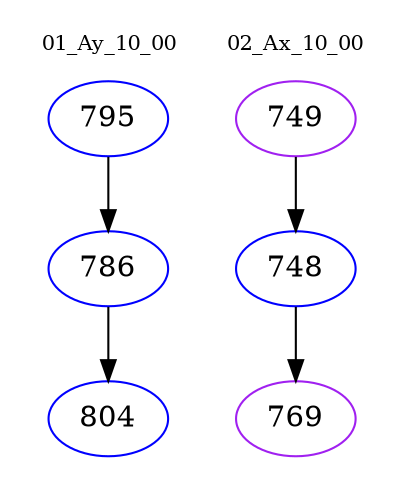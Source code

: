 digraph{
subgraph cluster_0 {
color = white
label = "01_Ay_10_00";
fontsize=10;
T0_795 [label="795", color="blue"]
T0_795 -> T0_786 [color="black"]
T0_786 [label="786", color="blue"]
T0_786 -> T0_804 [color="black"]
T0_804 [label="804", color="blue"]
}
subgraph cluster_1 {
color = white
label = "02_Ax_10_00";
fontsize=10;
T1_749 [label="749", color="purple"]
T1_749 -> T1_748 [color="black"]
T1_748 [label="748", color="blue"]
T1_748 -> T1_769 [color="black"]
T1_769 [label="769", color="purple"]
}
}
